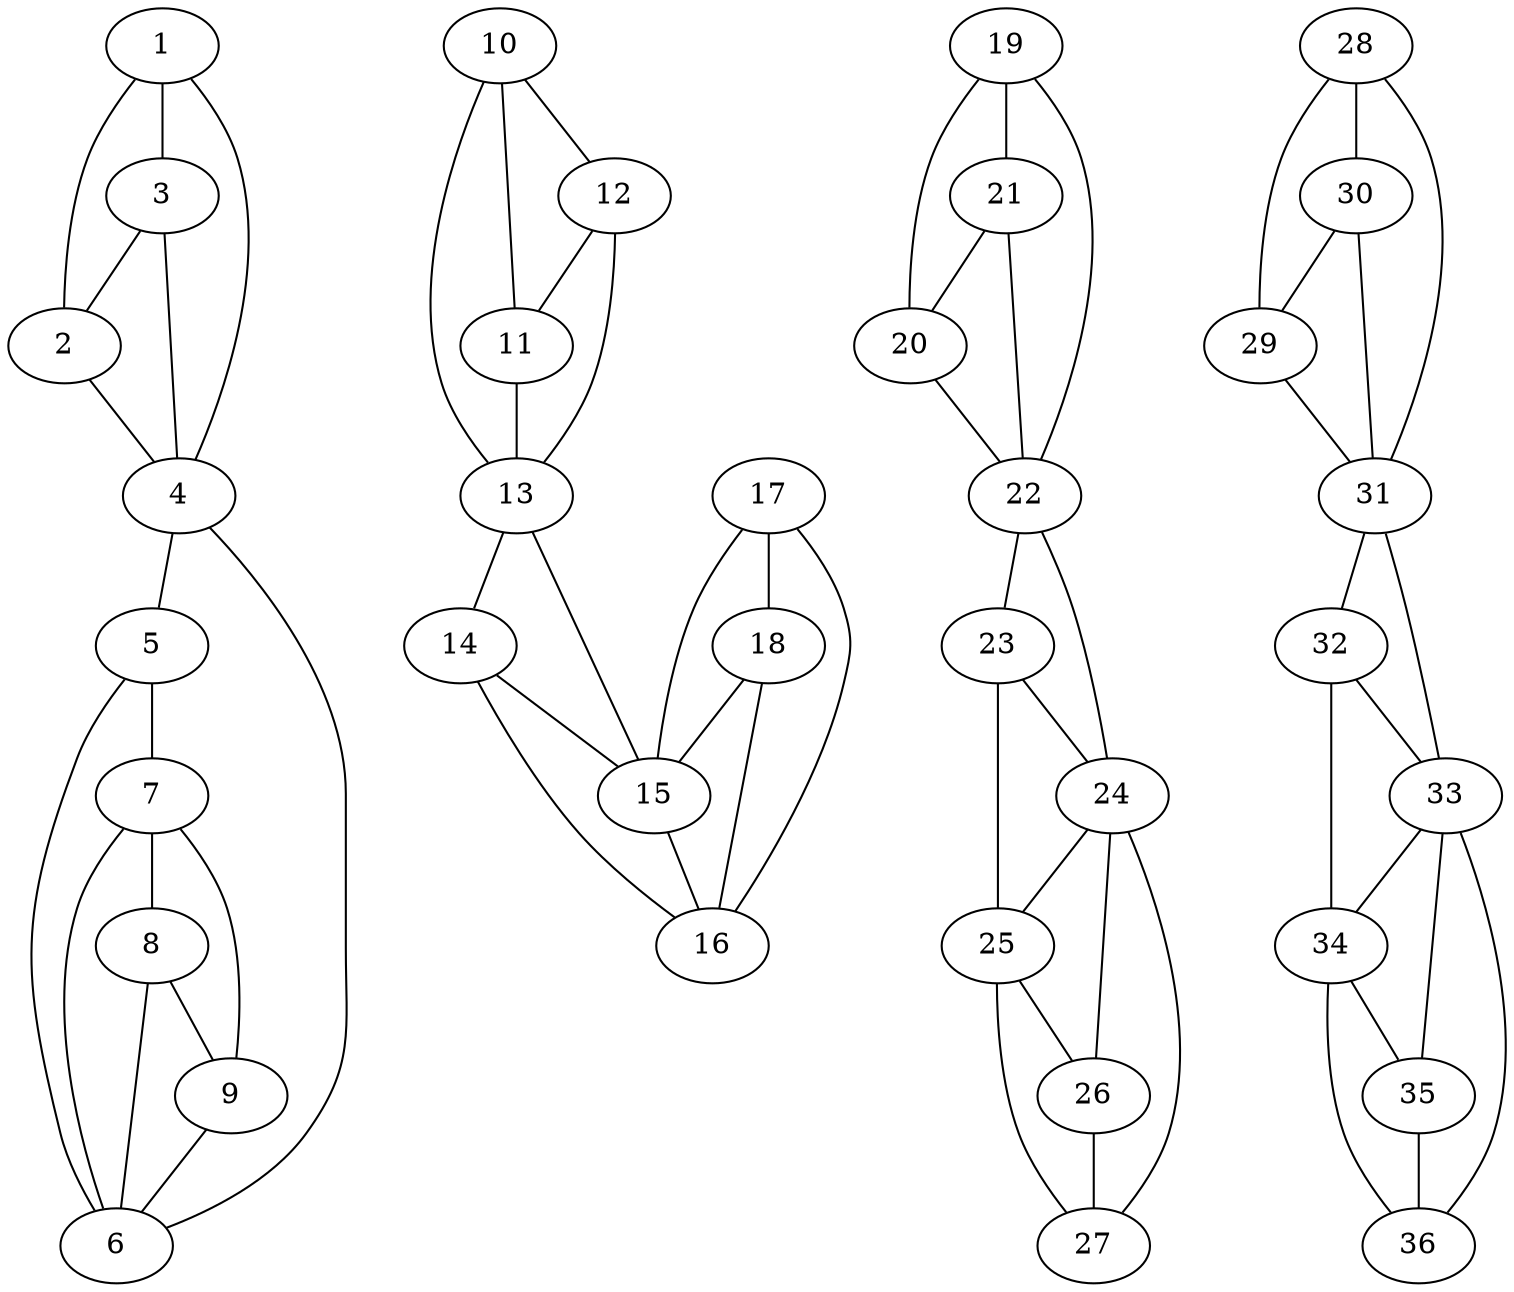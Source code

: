 graph pdb1jfz {
	1	 [aaLength=10,
		sequence=KMLEQLEKKL,
		type=0];
	2	 [aaLength=10,
		sequence=KDKSLLEKAL,
		type=0];
	1 -- 2	 [distance0="14.37889",
		frequency=1,
		type0=1];
	3	 [aaLength=23,
		sequence=HYETLEFLGDALVNFFIVDLLVQ,
		type=0];
	1 -- 3	 [distance0="35.83904",
		frequency=1,
		type0=2];
	4	 [aaLength=13,
		sequence=KREGFLSPLKAYL,
		type=0];
	1 -- 4	 [distance0="66.68872",
		frequency=1,
		type0=3];
	2 -- 4	 [distance0="56.00573",
		frequency=1,
		type0=3];
	3 -- 2	 [distance0="24.94479",
		frequency=1,
		type0=1];
	3 -- 4	 [distance0="31.84713",
		distance1="4.0",
		frequency=2,
		type0=2,
		type1=4];
	5	 [aaLength=11,
		sequence=ISEEFFNLLAQ,
		type=0];
	4 -- 5	 [distance0="21.08457",
		distance1="0.0",
		frequency=2,
		type0=1,
		type1=5];
	6	 [aaLength=6,
		sequence=KLELHK,
		type=0];
	4 -- 6	 [distance0="34.57672",
		frequency=1,
		type0=3];
	5 -- 6	 [distance0="14.13582",
		distance1="0.0",
		frequency=2,
		type0=1,
		type1=5];
	7	 [aaLength=20,
		sequence=INETIIGDVFEALWAAVYID,
		type=0];
	5 -- 7	 [distance0="26.22799",
		frequency=1,
		type0=3];
	7 -- 6	 [distance0="15.50174",
		frequency=1,
		type0=1];
	8	 [aaLength=14,
		sequence=RDANFTRELFYKLF,
		type=0];
	7 -- 8	 [distance0="25.77405",
		distance1="2.0",
		frequency=2,
		type0=2,
		type1=4];
	8 -- 6	 [distance0="40.99986",
		frequency=1,
		type0=3];
	9	 [aaLength=10,
		sequence=LFKEDILSAI,
		type=0];
	8 -- 9	 [distance0="17.92851",
		distance1="0.0",
		frequency=2,
		type0=1,
		type1=5];
	9 -- 6	 [distance0="51.42953",
		frequency=1,
		type0=3];
	9 -- 7	 [distance0="36.26809",
		frequency=1,
		type0=2];
	10	 [aaLength=7,
		sequence=vanDerWaals,
		type=0];
	13	 [aaLength=13,
		sequence=vanDerWaals,
		type=0];
	10 -- 13	 [distance0="66.03476",
		frequency=1,
		type0=3];
	11	 [aaLength=9,
		sequence=vanDerWaals,
		type=0];
	10 -- 11	 [distance0="15.34424",
		distance1="0.0",
		frequency=2,
		type0=1,
		type1=4];
	12	 [aaLength=24,
		sequence=vanDerWaals,
		type=0];
	10 -- 12	 [distance0="35.69594",
		frequency=1,
		type0=2];
	11 -- 13	 [distance0="54.97631",
		frequency=1,
		type0=3];
	12 -- 13	 [distance0="30.52036",
		distance1="0.0",
		frequency=2,
		type0=2,
		type1=4];
	12 -- 11	 [distance0="25.05519",
		frequency=1,
		type0=1];
	14	 [aaLength=10,
		sequence=vanDerWaals,
		type=0];
	13 -- 14	 [distance0="20.39416",
		distance1="0.0",
		frequency=2,
		type0=1,
		type1=5];
	15	 [aaLength=6,
		sequence=vanDerWaals,
		type=0];
	13 -- 15	 [distance0="37.39033",
		frequency=1,
		type0=3];
	14 -- 15	 [distance0="17.18842",
		distance1="0.0",
		frequency=2,
		type0=1,
		type1=4];
	16	 [aaLength=20,
		sequence=vanDerWaals,
		type=0];
	15 -- 16	 [distance0="15.73951",
		distance1="0.0",
		frequency=2,
		type0=1,
		type1=4];
	16 -- 14	 [distance0="25.24942",
		frequency=1,
		type0=2];
	17	 [aaLength=14,
		sequence=vanDerWaals,
		type=0];
	17 -- 15	 [distance0="40.21983",
		frequency=1,
		type0=3];
	17 -- 16	 [distance0="26.95454",
		frequency=1,
		type0=2];
	18	 [aaLength=12,
		sequence=vanDerWaals,
		type=0];
	17 -- 18	 [distance0="15.16722",
		distance1="0.0",
		frequency=2,
		type0=1,
		type1=5];
	18 -- 15	 [distance0="53.08804",
		frequency=1,
		type0=3];
	18 -- 16	 [distance0="38.21448",
		frequency=1,
		type0=2];
	19	 [aaLength=10,
		sequence=vanDerWaals,
		type=0];
	20	 [aaLength=10,
		sequence=vanDerWaals,
		type=0];
	19 -- 20	 [distance0="16.29642",
		distance1="0.0",
		frequency=2,
		type0=1,
		type1=4];
	21	 [aaLength=24,
		sequence=vanDerWaals,
		type=0];
	19 -- 21	 [distance0="35.44377",
		frequency=1,
		type0=2];
	22	 [aaLength=13,
		sequence=vanDerWaals,
		type=0];
	19 -- 22	 [distance0="66.47112",
		frequency=1,
		type0=3];
	20 -- 22	 [distance0="55.37987",
		frequency=1,
		type0=3];
	21 -- 20	 [distance0="23.6451",
		frequency=1,
		type0=1];
	21 -- 22	 [distance0="31.79022",
		distance1="0.0",
		frequency=2,
		type0=2,
		type1=4];
	23	 [aaLength=12,
		sequence=vanDerWaals,
		type=0];
	22 -- 23	 [distance0="18.35392",
		distance1="0.0",
		frequency=2,
		type0=1,
		type1=5];
	24	 [aaLength=5,
		sequence=vanDerWaals,
		type=0];
	22 -- 24	 [distance0="32.30966",
		frequency=1,
		type0=3];
	23 -- 24	 [distance0="14.21277",
		distance1="0.0",
		frequency=2,
		type0=1,
		type1=5];
	25	 [aaLength=20,
		sequence=vanDerWaals,
		type=0];
	23 -- 25	 [distance0="26.22868",
		frequency=1,
		type0=3];
	24 -- 25	 [distance0="13.59504",
		distance1="0.0",
		frequency=2,
		type0=1,
		type1=4];
	26	 [aaLength=14,
		sequence=vanDerWaals,
		type=0];
	25 -- 26	 [distance0="25.64039",
		distance1="0.0",
		frequency=2,
		type0=2,
		type1=4];
	26 -- 24	 [distance0="36.19235",
		frequency=1,
		type0=3];
	27	 [aaLength=12,
		sequence=vanDerWaals,
		type=0];
	26 -- 27	 [distance0="18.46848",
		distance1="0.0",
		frequency=2,
		type0=1,
		type1=5];
	27 -- 24	 [distance0="49.92611",
		frequency=1,
		type0=3];
	27 -- 25	 [distance0="38.92027",
		frequency=1,
		type0=2];
	28	 [aaLength=7,
		sequence=vanDerWaals,
		type=0];
	29	 [aaLength=10,
		sequence=vanDerWaals,
		type=0];
	28 -- 29	 [distance0="15.71436",
		distance1="0.0",
		frequency=2,
		type0=1,
		type1=4];
	30	 [aaLength=23,
		sequence=vanDerWaals,
		type=0];
	28 -- 30	 [distance0="30.64063",
		frequency=1,
		type0=2];
	31	 [aaLength=13,
		sequence=vanDerWaals,
		type=0];
	28 -- 31	 [distance0="60.1107",
		frequency=1,
		type0=3];
	29 -- 31	 [distance0="51.79208",
		frequency=1,
		type0=3];
	30 -- 29	 [distance0="21.45627",
		frequency=1,
		type0=1];
	30 -- 31	 [distance0="30.7404",
		distance1="0.0",
		frequency=2,
		type0=3,
		type1=4];
	32	 [aaLength=13,
		sequence=vanDerWaals,
		type=0];
	31 -- 32	 [distance0="13.61136",
		distance1="0.0",
		frequency=2,
		type0=1,
		type1=5];
	33	 [aaLength=6,
		sequence=vanDerWaals,
		type=0];
	31 -- 33	 [distance0="28.15641",
		frequency=1,
		type0=2];
	32 -- 33	 [distance0="15.17722",
		distance1="0.0",
		frequency=2,
		type0=2,
		type1=5];
	34	 [aaLength=20,
		sequence=vanDerWaals,
		type=0];
	32 -- 34	 [distance0="27.69239",
		frequency=1,
		type0=3];
	33 -- 34	 [distance0="14.29",
		distance1="0.0",
		frequency=2,
		type0=1,
		type1=4];
	35	 [aaLength=14,
		sequence=vanDerWaals,
		type=0];
	34 -- 35	 [distance0="27.02987",
		distance1="0.0",
		frequency=2,
		type0=2,
		type1=4];
	35 -- 33	 [distance0="40.37269",
		frequency=1,
		type0=3];
	36	 [aaLength=10,
		sequence=vanDerWaals,
		type=0];
	35 -- 36	 [distance0="17.96633",
		distance1="0.0",
		frequency=2,
		type0=1,
		type1=5];
	36 -- 33	 [distance0="49.61516",
		frequency=1,
		type0=3];
	36 -- 34	 [distance0="37.4528",
		frequency=1,
		type0=2];
}
